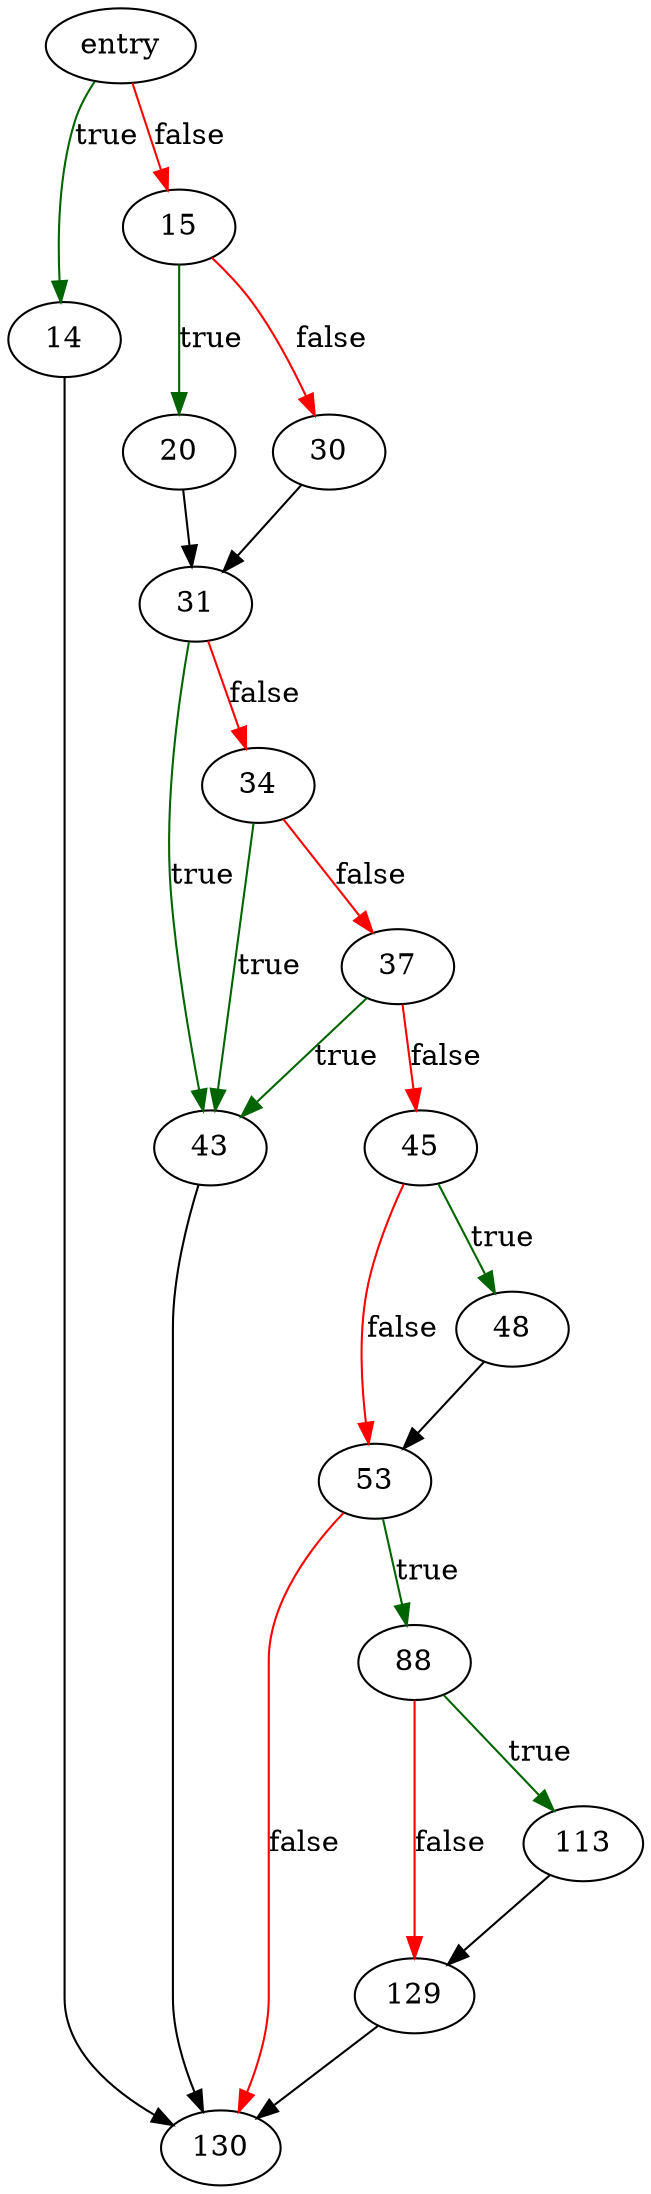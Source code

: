 digraph "computeJD" {
	// Node definitions.
	1 [label=entry];
	14;
	15;
	20;
	30;
	31;
	34;
	37;
	43;
	45;
	48;
	53;
	88;
	113;
	129;
	130;

	// Edge definitions.
	1 -> 14 [
		color=darkgreen
		label=true
	];
	1 -> 15 [
		color=red
		label=false
	];
	14 -> 130;
	15 -> 20 [
		color=darkgreen
		label=true
	];
	15 -> 30 [
		color=red
		label=false
	];
	20 -> 31;
	30 -> 31;
	31 -> 34 [
		color=red
		label=false
	];
	31 -> 43 [
		color=darkgreen
		label=true
	];
	34 -> 37 [
		color=red
		label=false
	];
	34 -> 43 [
		color=darkgreen
		label=true
	];
	37 -> 43 [
		color=darkgreen
		label=true
	];
	37 -> 45 [
		color=red
		label=false
	];
	43 -> 130;
	45 -> 48 [
		color=darkgreen
		label=true
	];
	45 -> 53 [
		color=red
		label=false
	];
	48 -> 53;
	53 -> 88 [
		color=darkgreen
		label=true
	];
	53 -> 130 [
		color=red
		label=false
	];
	88 -> 113 [
		color=darkgreen
		label=true
	];
	88 -> 129 [
		color=red
		label=false
	];
	113 -> 129;
	129 -> 130;
}